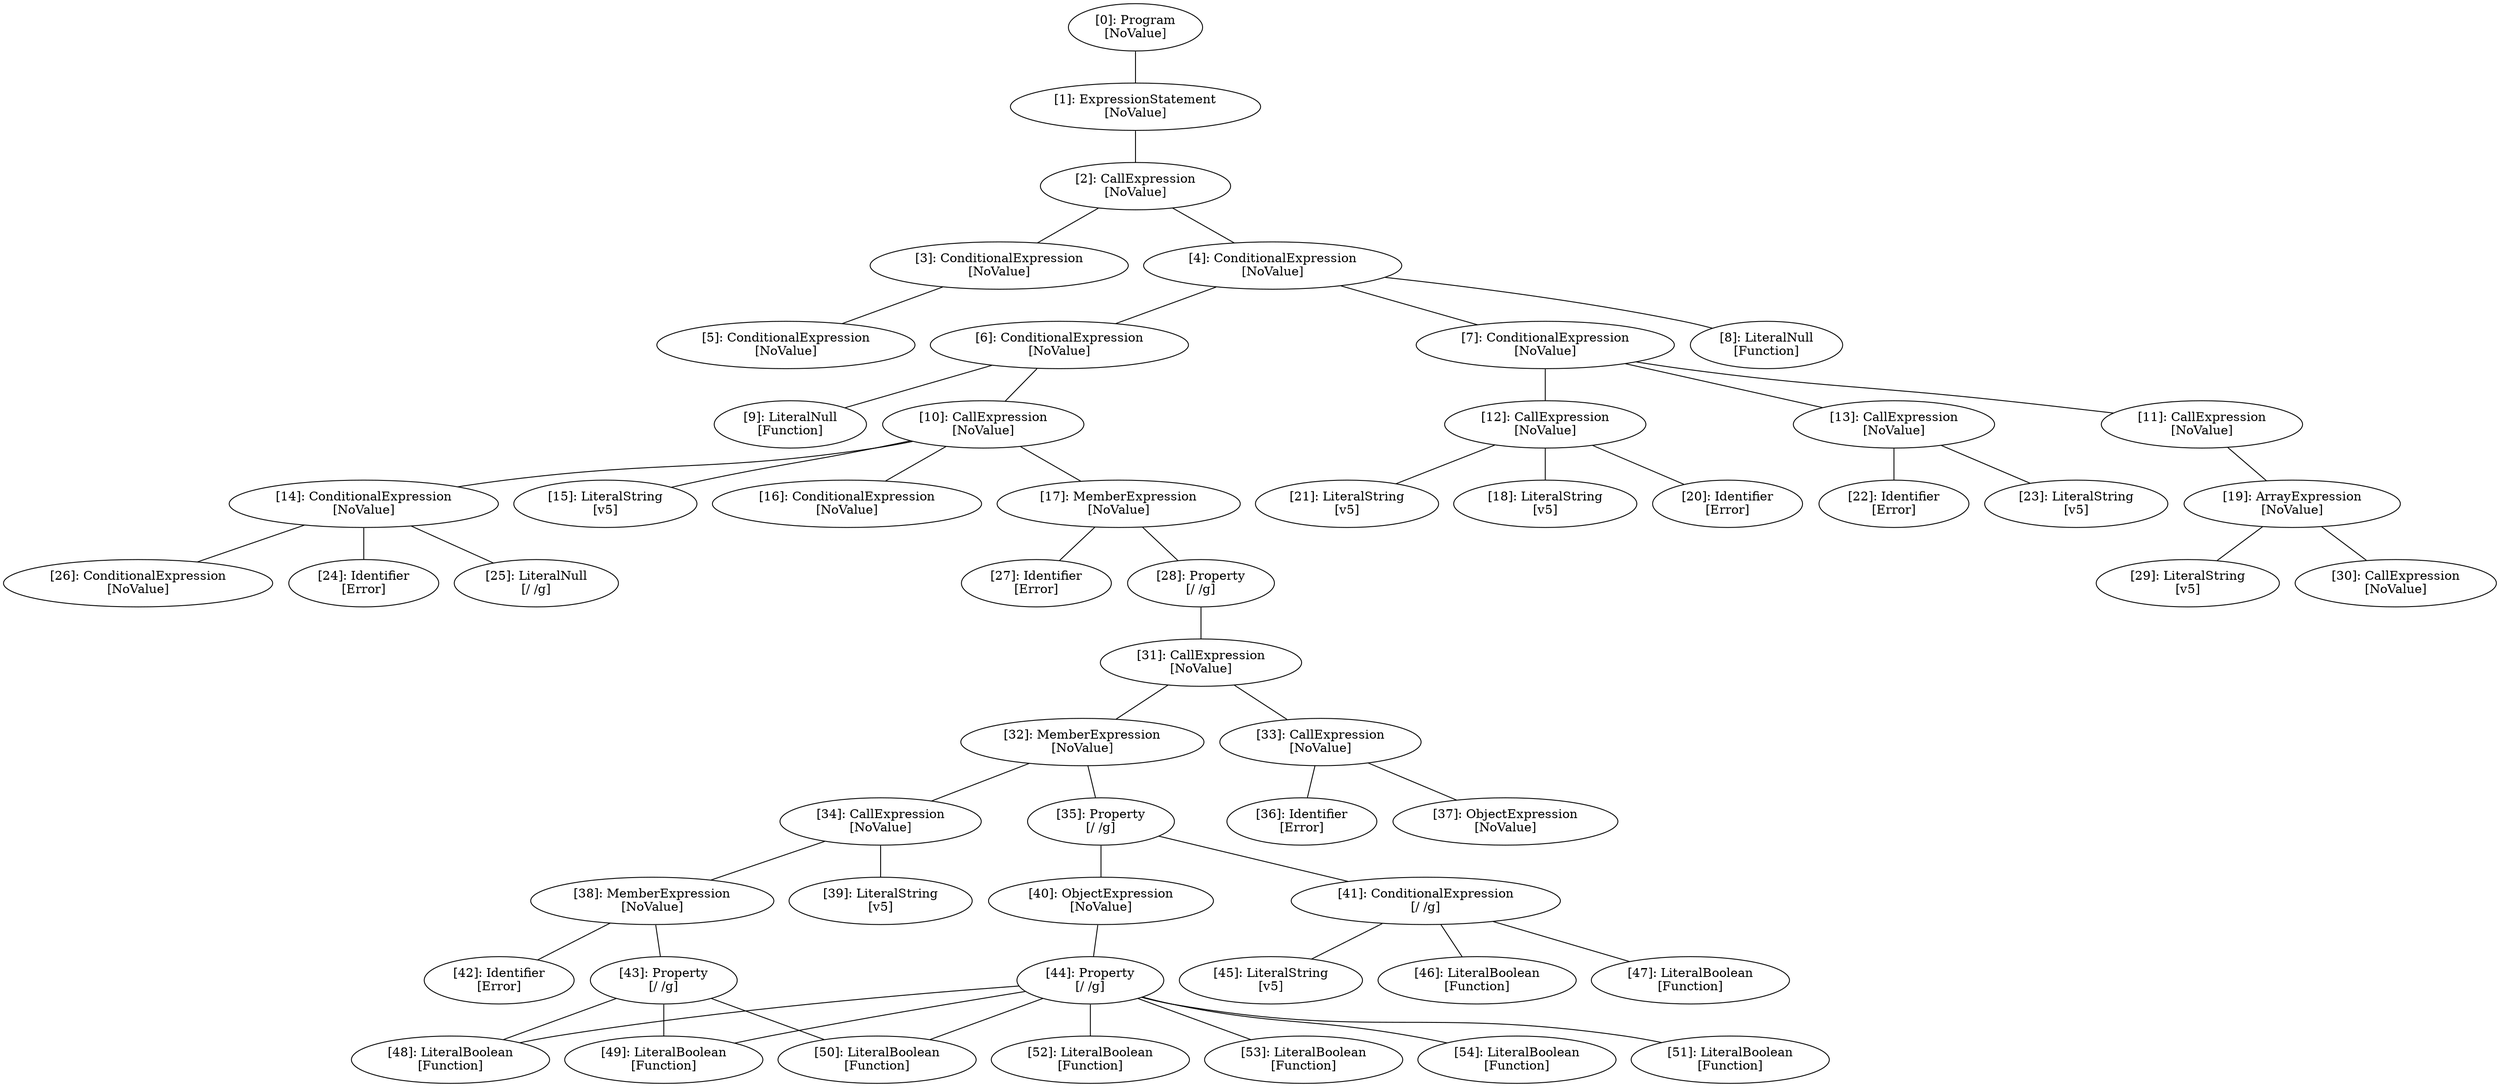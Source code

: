 // Result
graph {
	0 [label="[0]: Program
[NoValue]"]
	1 [label="[1]: ExpressionStatement
[NoValue]"]
	2 [label="[2]: CallExpression
[NoValue]"]
	3 [label="[3]: ConditionalExpression
[NoValue]"]
	4 [label="[4]: ConditionalExpression
[NoValue]"]
	5 [label="[5]: ConditionalExpression
[NoValue]"]
	6 [label="[6]: ConditionalExpression
[NoValue]"]
	7 [label="[7]: ConditionalExpression
[NoValue]"]
	8 [label="[8]: LiteralNull
[Function]"]
	9 [label="[9]: LiteralNull
[Function]"]
	10 [label="[10]: CallExpression
[NoValue]"]
	11 [label="[11]: CallExpression
[NoValue]"]
	12 [label="[12]: CallExpression
[NoValue]"]
	13 [label="[13]: CallExpression
[NoValue]"]
	14 [label="[14]: ConditionalExpression
[NoValue]"]
	15 [label="[15]: LiteralString
[v5]"]
	16 [label="[16]: ConditionalExpression
[NoValue]"]
	17 [label="[17]: MemberExpression
[NoValue]"]
	18 [label="[18]: LiteralString
[v5]"]
	19 [label="[19]: ArrayExpression
[NoValue]"]
	20 [label="[20]: Identifier
[Error]"]
	21 [label="[21]: LiteralString
[v5]"]
	22 [label="[22]: Identifier
[Error]"]
	23 [label="[23]: LiteralString
[v5]"]
	24 [label="[24]: Identifier
[Error]"]
	25 [label="[25]: LiteralNull
[/ /g]"]
	26 [label="[26]: ConditionalExpression
[NoValue]"]
	27 [label="[27]: Identifier
[Error]"]
	28 [label="[28]: Property
[/ /g]"]
	29 [label="[29]: LiteralString
[v5]"]
	30 [label="[30]: CallExpression
[NoValue]"]
	31 [label="[31]: CallExpression
[NoValue]"]
	32 [label="[32]: MemberExpression
[NoValue]"]
	33 [label="[33]: CallExpression
[NoValue]"]
	34 [label="[34]: CallExpression
[NoValue]"]
	35 [label="[35]: Property
[/ /g]"]
	36 [label="[36]: Identifier
[Error]"]
	37 [label="[37]: ObjectExpression
[NoValue]"]
	38 [label="[38]: MemberExpression
[NoValue]"]
	39 [label="[39]: LiteralString
[v5]"]
	40 [label="[40]: ObjectExpression
[NoValue]"]
	41 [label="[41]: ConditionalExpression
[/ /g]"]
	42 [label="[42]: Identifier
[Error]"]
	43 [label="[43]: Property
[/ /g]"]
	44 [label="[44]: Property
[/ /g]"]
	45 [label="[45]: LiteralString
[v5]"]
	46 [label="[46]: LiteralBoolean
[Function]"]
	47 [label="[47]: LiteralBoolean
[Function]"]
	48 [label="[48]: LiteralBoolean
[Function]"]
	49 [label="[49]: LiteralBoolean
[Function]"]
	50 [label="[50]: LiteralBoolean
[Function]"]
	51 [label="[51]: LiteralBoolean
[Function]"]
	52 [label="[52]: LiteralBoolean
[Function]"]
	53 [label="[53]: LiteralBoolean
[Function]"]
	54 [label="[54]: LiteralBoolean
[Function]"]
	0 -- 1
	1 -- 2
	2 -- 3
	2 -- 4
	3 -- 5
	4 -- 6
	4 -- 7
	4 -- 8
	6 -- 9
	6 -- 10
	7 -- 11
	7 -- 12
	7 -- 13
	10 -- 14
	10 -- 15
	10 -- 16
	10 -- 17
	11 -- 19
	12 -- 18
	12 -- 20
	12 -- 21
	13 -- 22
	13 -- 23
	14 -- 24
	14 -- 25
	14 -- 26
	17 -- 27
	17 -- 28
	19 -- 29
	19 -- 30
	28 -- 31
	31 -- 32
	31 -- 33
	32 -- 34
	32 -- 35
	33 -- 36
	33 -- 37
	34 -- 38
	34 -- 39
	35 -- 40
	35 -- 41
	38 -- 42
	38 -- 43
	40 -- 44
	41 -- 45
	41 -- 46
	41 -- 47
	43 -- 48
	43 -- 49
	43 -- 50
	44 -- 48
	44 -- 49
	44 -- 50
	44 -- 51
	44 -- 52
	44 -- 53
	44 -- 54
}

